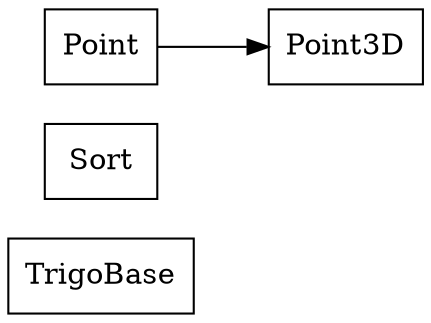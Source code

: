 strict digraph class_diagram {
  rankdir=LR;
  TypeTrigoBase[
    label="TrigoBase",
    URL="TrigoBase.html",
    tooltip="com.sekati.geom.TrigoBase",
    shape="record"
  ];
  TypeSort[
    label="Sort",
    URL="Sort.html",
    tooltip="com.sekati.geom.Sort",
    shape="record"
  ];
  TypePoint3D[
    label="Point3D",
    URL="Point3D.html",
    tooltip="com.sekati.geom.Point3D",
    shape="record"
  ];
  TypePoint[
    label="Point",
    URL="Point.html",
    tooltip="com.sekati.geom.Point",
    shape="record"
  ];
  TypePoint -> TypePoint3D;
}
